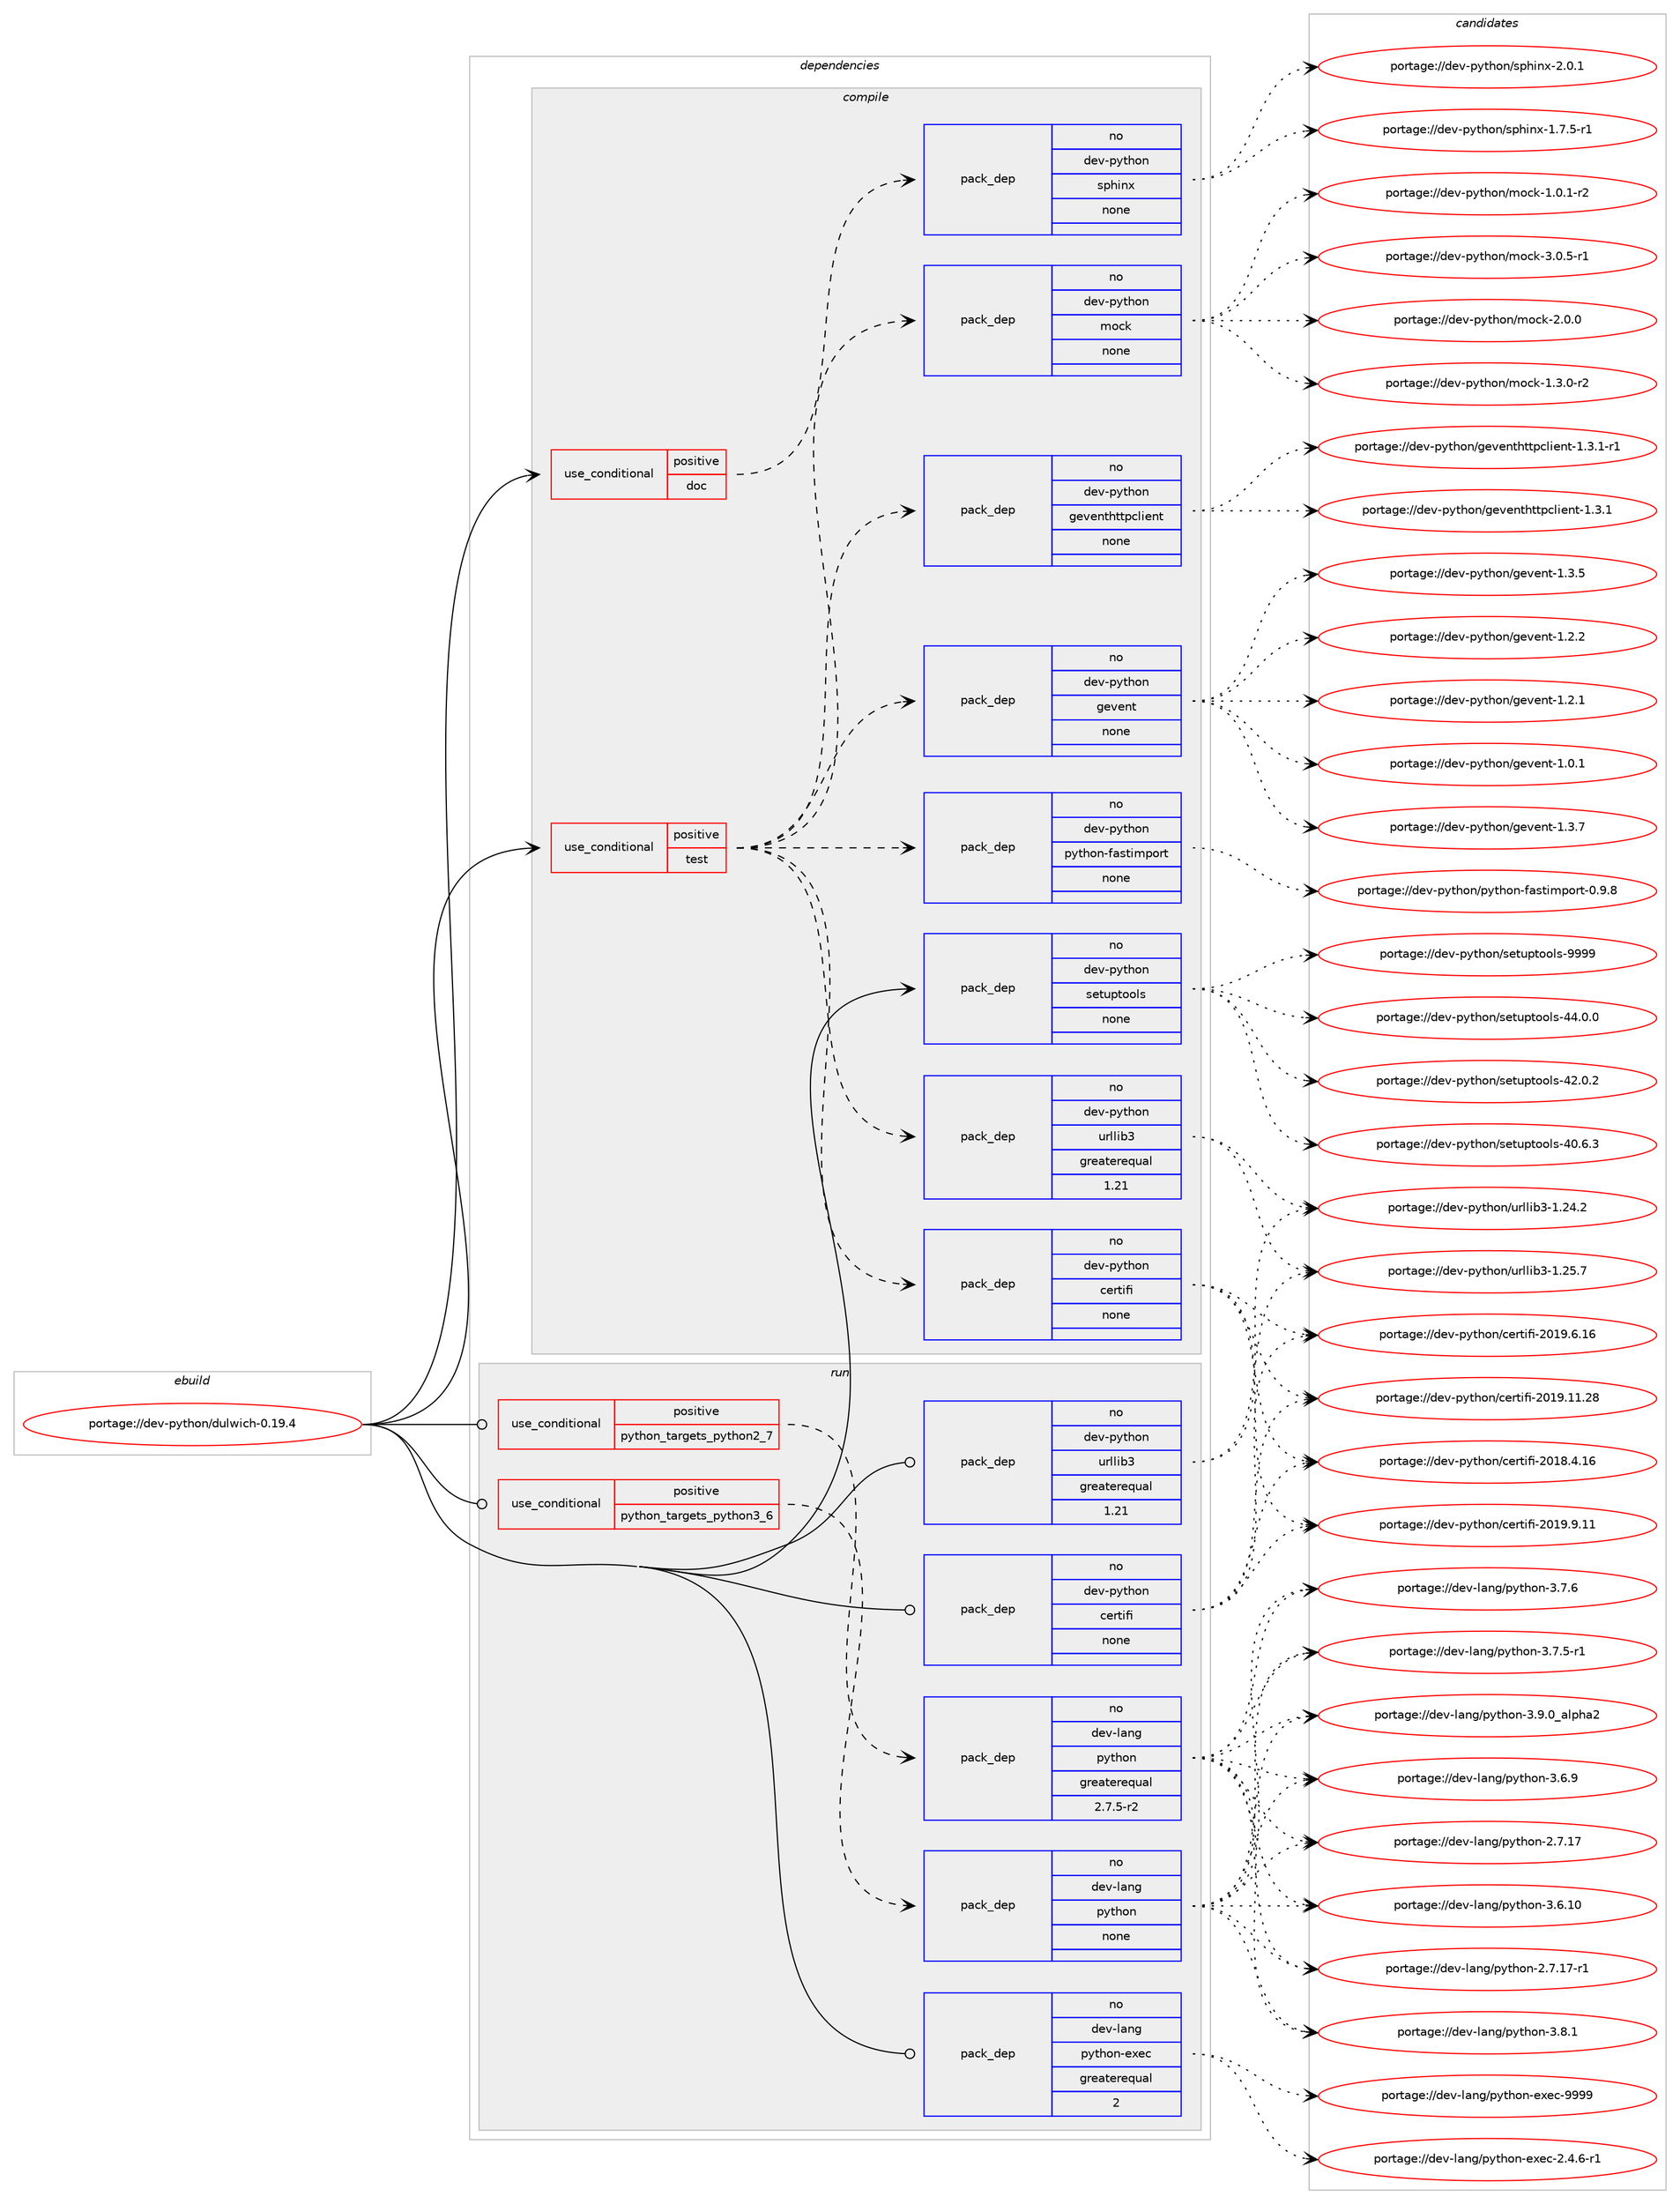 digraph prolog {

# *************
# Graph options
# *************

newrank=true;
concentrate=true;
compound=true;
graph [rankdir=LR,fontname=Helvetica,fontsize=10,ranksep=1.5];#, ranksep=2.5, nodesep=0.2];
edge  [arrowhead=vee];
node  [fontname=Helvetica,fontsize=10];

# **********
# The ebuild
# **********

subgraph cluster_leftcol {
color=gray;
rank=same;
label=<<i>ebuild</i>>;
id [label="portage://dev-python/dulwich-0.19.4", color=red, width=4, href="../dev-python/dulwich-0.19.4.svg"];
}

# ****************
# The dependencies
# ****************

subgraph cluster_midcol {
color=gray;
label=<<i>dependencies</i>>;
subgraph cluster_compile {
fillcolor="#eeeeee";
style=filled;
label=<<i>compile</i>>;
subgraph cond116458 {
dependency462874 [label=<<TABLE BORDER="0" CELLBORDER="1" CELLSPACING="0" CELLPADDING="4"><TR><TD ROWSPAN="3" CELLPADDING="10">use_conditional</TD></TR><TR><TD>positive</TD></TR><TR><TD>doc</TD></TR></TABLE>>, shape=none, color=red];
subgraph pack341424 {
dependency462875 [label=<<TABLE BORDER="0" CELLBORDER="1" CELLSPACING="0" CELLPADDING="4" WIDTH="220"><TR><TD ROWSPAN="6" CELLPADDING="30">pack_dep</TD></TR><TR><TD WIDTH="110">no</TD></TR><TR><TD>dev-python</TD></TR><TR><TD>sphinx</TD></TR><TR><TD>none</TD></TR><TR><TD></TD></TR></TABLE>>, shape=none, color=blue];
}
dependency462874:e -> dependency462875:w [weight=20,style="dashed",arrowhead="vee"];
}
id:e -> dependency462874:w [weight=20,style="solid",arrowhead="vee"];
subgraph cond116459 {
dependency462876 [label=<<TABLE BORDER="0" CELLBORDER="1" CELLSPACING="0" CELLPADDING="4"><TR><TD ROWSPAN="3" CELLPADDING="10">use_conditional</TD></TR><TR><TD>positive</TD></TR><TR><TD>test</TD></TR></TABLE>>, shape=none, color=red];
subgraph pack341425 {
dependency462877 [label=<<TABLE BORDER="0" CELLBORDER="1" CELLSPACING="0" CELLPADDING="4" WIDTH="220"><TR><TD ROWSPAN="6" CELLPADDING="30">pack_dep</TD></TR><TR><TD WIDTH="110">no</TD></TR><TR><TD>dev-python</TD></TR><TR><TD>certifi</TD></TR><TR><TD>none</TD></TR><TR><TD></TD></TR></TABLE>>, shape=none, color=blue];
}
dependency462876:e -> dependency462877:w [weight=20,style="dashed",arrowhead="vee"];
subgraph pack341426 {
dependency462878 [label=<<TABLE BORDER="0" CELLBORDER="1" CELLSPACING="0" CELLPADDING="4" WIDTH="220"><TR><TD ROWSPAN="6" CELLPADDING="30">pack_dep</TD></TR><TR><TD WIDTH="110">no</TD></TR><TR><TD>dev-python</TD></TR><TR><TD>urllib3</TD></TR><TR><TD>greaterequal</TD></TR><TR><TD>1.21</TD></TR></TABLE>>, shape=none, color=blue];
}
dependency462876:e -> dependency462878:w [weight=20,style="dashed",arrowhead="vee"];
subgraph pack341427 {
dependency462879 [label=<<TABLE BORDER="0" CELLBORDER="1" CELLSPACING="0" CELLPADDING="4" WIDTH="220"><TR><TD ROWSPAN="6" CELLPADDING="30">pack_dep</TD></TR><TR><TD WIDTH="110">no</TD></TR><TR><TD>dev-python</TD></TR><TR><TD>gevent</TD></TR><TR><TD>none</TD></TR><TR><TD></TD></TR></TABLE>>, shape=none, color=blue];
}
dependency462876:e -> dependency462879:w [weight=20,style="dashed",arrowhead="vee"];
subgraph pack341428 {
dependency462880 [label=<<TABLE BORDER="0" CELLBORDER="1" CELLSPACING="0" CELLPADDING="4" WIDTH="220"><TR><TD ROWSPAN="6" CELLPADDING="30">pack_dep</TD></TR><TR><TD WIDTH="110">no</TD></TR><TR><TD>dev-python</TD></TR><TR><TD>geventhttpclient</TD></TR><TR><TD>none</TD></TR><TR><TD></TD></TR></TABLE>>, shape=none, color=blue];
}
dependency462876:e -> dependency462880:w [weight=20,style="dashed",arrowhead="vee"];
subgraph pack341429 {
dependency462881 [label=<<TABLE BORDER="0" CELLBORDER="1" CELLSPACING="0" CELLPADDING="4" WIDTH="220"><TR><TD ROWSPAN="6" CELLPADDING="30">pack_dep</TD></TR><TR><TD WIDTH="110">no</TD></TR><TR><TD>dev-python</TD></TR><TR><TD>mock</TD></TR><TR><TD>none</TD></TR><TR><TD></TD></TR></TABLE>>, shape=none, color=blue];
}
dependency462876:e -> dependency462881:w [weight=20,style="dashed",arrowhead="vee"];
subgraph pack341430 {
dependency462882 [label=<<TABLE BORDER="0" CELLBORDER="1" CELLSPACING="0" CELLPADDING="4" WIDTH="220"><TR><TD ROWSPAN="6" CELLPADDING="30">pack_dep</TD></TR><TR><TD WIDTH="110">no</TD></TR><TR><TD>dev-python</TD></TR><TR><TD>python-fastimport</TD></TR><TR><TD>none</TD></TR><TR><TD></TD></TR></TABLE>>, shape=none, color=blue];
}
dependency462876:e -> dependency462882:w [weight=20,style="dashed",arrowhead="vee"];
}
id:e -> dependency462876:w [weight=20,style="solid",arrowhead="vee"];
subgraph pack341431 {
dependency462883 [label=<<TABLE BORDER="0" CELLBORDER="1" CELLSPACING="0" CELLPADDING="4" WIDTH="220"><TR><TD ROWSPAN="6" CELLPADDING="30">pack_dep</TD></TR><TR><TD WIDTH="110">no</TD></TR><TR><TD>dev-python</TD></TR><TR><TD>setuptools</TD></TR><TR><TD>none</TD></TR><TR><TD></TD></TR></TABLE>>, shape=none, color=blue];
}
id:e -> dependency462883:w [weight=20,style="solid",arrowhead="vee"];
}
subgraph cluster_compileandrun {
fillcolor="#eeeeee";
style=filled;
label=<<i>compile and run</i>>;
}
subgraph cluster_run {
fillcolor="#eeeeee";
style=filled;
label=<<i>run</i>>;
subgraph cond116460 {
dependency462884 [label=<<TABLE BORDER="0" CELLBORDER="1" CELLSPACING="0" CELLPADDING="4"><TR><TD ROWSPAN="3" CELLPADDING="10">use_conditional</TD></TR><TR><TD>positive</TD></TR><TR><TD>python_targets_python2_7</TD></TR></TABLE>>, shape=none, color=red];
subgraph pack341432 {
dependency462885 [label=<<TABLE BORDER="0" CELLBORDER="1" CELLSPACING="0" CELLPADDING="4" WIDTH="220"><TR><TD ROWSPAN="6" CELLPADDING="30">pack_dep</TD></TR><TR><TD WIDTH="110">no</TD></TR><TR><TD>dev-lang</TD></TR><TR><TD>python</TD></TR><TR><TD>greaterequal</TD></TR><TR><TD>2.7.5-r2</TD></TR></TABLE>>, shape=none, color=blue];
}
dependency462884:e -> dependency462885:w [weight=20,style="dashed",arrowhead="vee"];
}
id:e -> dependency462884:w [weight=20,style="solid",arrowhead="odot"];
subgraph cond116461 {
dependency462886 [label=<<TABLE BORDER="0" CELLBORDER="1" CELLSPACING="0" CELLPADDING="4"><TR><TD ROWSPAN="3" CELLPADDING="10">use_conditional</TD></TR><TR><TD>positive</TD></TR><TR><TD>python_targets_python3_6</TD></TR></TABLE>>, shape=none, color=red];
subgraph pack341433 {
dependency462887 [label=<<TABLE BORDER="0" CELLBORDER="1" CELLSPACING="0" CELLPADDING="4" WIDTH="220"><TR><TD ROWSPAN="6" CELLPADDING="30">pack_dep</TD></TR><TR><TD WIDTH="110">no</TD></TR><TR><TD>dev-lang</TD></TR><TR><TD>python</TD></TR><TR><TD>none</TD></TR><TR><TD></TD></TR></TABLE>>, shape=none, color=blue];
}
dependency462886:e -> dependency462887:w [weight=20,style="dashed",arrowhead="vee"];
}
id:e -> dependency462886:w [weight=20,style="solid",arrowhead="odot"];
subgraph pack341434 {
dependency462888 [label=<<TABLE BORDER="0" CELLBORDER="1" CELLSPACING="0" CELLPADDING="4" WIDTH="220"><TR><TD ROWSPAN="6" CELLPADDING="30">pack_dep</TD></TR><TR><TD WIDTH="110">no</TD></TR><TR><TD>dev-lang</TD></TR><TR><TD>python-exec</TD></TR><TR><TD>greaterequal</TD></TR><TR><TD>2</TD></TR></TABLE>>, shape=none, color=blue];
}
id:e -> dependency462888:w [weight=20,style="solid",arrowhead="odot"];
subgraph pack341435 {
dependency462889 [label=<<TABLE BORDER="0" CELLBORDER="1" CELLSPACING="0" CELLPADDING="4" WIDTH="220"><TR><TD ROWSPAN="6" CELLPADDING="30">pack_dep</TD></TR><TR><TD WIDTH="110">no</TD></TR><TR><TD>dev-python</TD></TR><TR><TD>certifi</TD></TR><TR><TD>none</TD></TR><TR><TD></TD></TR></TABLE>>, shape=none, color=blue];
}
id:e -> dependency462889:w [weight=20,style="solid",arrowhead="odot"];
subgraph pack341436 {
dependency462890 [label=<<TABLE BORDER="0" CELLBORDER="1" CELLSPACING="0" CELLPADDING="4" WIDTH="220"><TR><TD ROWSPAN="6" CELLPADDING="30">pack_dep</TD></TR><TR><TD WIDTH="110">no</TD></TR><TR><TD>dev-python</TD></TR><TR><TD>urllib3</TD></TR><TR><TD>greaterequal</TD></TR><TR><TD>1.21</TD></TR></TABLE>>, shape=none, color=blue];
}
id:e -> dependency462890:w [weight=20,style="solid",arrowhead="odot"];
}
}

# **************
# The candidates
# **************

subgraph cluster_choices {
rank=same;
color=gray;
label=<<i>candidates</i>>;

subgraph choice341424 {
color=black;
nodesep=1;
choice1001011184511212111610411111047115112104105110120455046484649 [label="portage://dev-python/sphinx-2.0.1", color=red, width=4,href="../dev-python/sphinx-2.0.1.svg"];
choice10010111845112121116104111110471151121041051101204549465546534511449 [label="portage://dev-python/sphinx-1.7.5-r1", color=red, width=4,href="../dev-python/sphinx-1.7.5-r1.svg"];
dependency462875:e -> choice1001011184511212111610411111047115112104105110120455046484649:w [style=dotted,weight="100"];
dependency462875:e -> choice10010111845112121116104111110471151121041051101204549465546534511449:w [style=dotted,weight="100"];
}
subgraph choice341425 {
color=black;
nodesep=1;
choice10010111845112121116104111110479910111411610510210545504849574657464949 [label="portage://dev-python/certifi-2019.9.11", color=red, width=4,href="../dev-python/certifi-2019.9.11.svg"];
choice10010111845112121116104111110479910111411610510210545504849574654464954 [label="portage://dev-python/certifi-2019.6.16", color=red, width=4,href="../dev-python/certifi-2019.6.16.svg"];
choice1001011184511212111610411111047991011141161051021054550484957464949465056 [label="portage://dev-python/certifi-2019.11.28", color=red, width=4,href="../dev-python/certifi-2019.11.28.svg"];
choice10010111845112121116104111110479910111411610510210545504849564652464954 [label="portage://dev-python/certifi-2018.4.16", color=red, width=4,href="../dev-python/certifi-2018.4.16.svg"];
dependency462877:e -> choice10010111845112121116104111110479910111411610510210545504849574657464949:w [style=dotted,weight="100"];
dependency462877:e -> choice10010111845112121116104111110479910111411610510210545504849574654464954:w [style=dotted,weight="100"];
dependency462877:e -> choice1001011184511212111610411111047991011141161051021054550484957464949465056:w [style=dotted,weight="100"];
dependency462877:e -> choice10010111845112121116104111110479910111411610510210545504849564652464954:w [style=dotted,weight="100"];
}
subgraph choice341426 {
color=black;
nodesep=1;
choice1001011184511212111610411111047117114108108105985145494650534655 [label="portage://dev-python/urllib3-1.25.7", color=red, width=4,href="../dev-python/urllib3-1.25.7.svg"];
choice1001011184511212111610411111047117114108108105985145494650524650 [label="portage://dev-python/urllib3-1.24.2", color=red, width=4,href="../dev-python/urllib3-1.24.2.svg"];
dependency462878:e -> choice1001011184511212111610411111047117114108108105985145494650534655:w [style=dotted,weight="100"];
dependency462878:e -> choice1001011184511212111610411111047117114108108105985145494650524650:w [style=dotted,weight="100"];
}
subgraph choice341427 {
color=black;
nodesep=1;
choice1001011184511212111610411111047103101118101110116454946514655 [label="portage://dev-python/gevent-1.3.7", color=red, width=4,href="../dev-python/gevent-1.3.7.svg"];
choice1001011184511212111610411111047103101118101110116454946514653 [label="portage://dev-python/gevent-1.3.5", color=red, width=4,href="../dev-python/gevent-1.3.5.svg"];
choice1001011184511212111610411111047103101118101110116454946504650 [label="portage://dev-python/gevent-1.2.2", color=red, width=4,href="../dev-python/gevent-1.2.2.svg"];
choice1001011184511212111610411111047103101118101110116454946504649 [label="portage://dev-python/gevent-1.2.1", color=red, width=4,href="../dev-python/gevent-1.2.1.svg"];
choice1001011184511212111610411111047103101118101110116454946484649 [label="portage://dev-python/gevent-1.0.1", color=red, width=4,href="../dev-python/gevent-1.0.1.svg"];
dependency462879:e -> choice1001011184511212111610411111047103101118101110116454946514655:w [style=dotted,weight="100"];
dependency462879:e -> choice1001011184511212111610411111047103101118101110116454946514653:w [style=dotted,weight="100"];
dependency462879:e -> choice1001011184511212111610411111047103101118101110116454946504650:w [style=dotted,weight="100"];
dependency462879:e -> choice1001011184511212111610411111047103101118101110116454946504649:w [style=dotted,weight="100"];
dependency462879:e -> choice1001011184511212111610411111047103101118101110116454946484649:w [style=dotted,weight="100"];
}
subgraph choice341428 {
color=black;
nodesep=1;
choice1001011184511212111610411111047103101118101110116104116116112991081051011101164549465146494511449 [label="portage://dev-python/geventhttpclient-1.3.1-r1", color=red, width=4,href="../dev-python/geventhttpclient-1.3.1-r1.svg"];
choice100101118451121211161041111104710310111810111011610411611611299108105101110116454946514649 [label="portage://dev-python/geventhttpclient-1.3.1", color=red, width=4,href="../dev-python/geventhttpclient-1.3.1.svg"];
dependency462880:e -> choice1001011184511212111610411111047103101118101110116104116116112991081051011101164549465146494511449:w [style=dotted,weight="100"];
dependency462880:e -> choice100101118451121211161041111104710310111810111011610411611611299108105101110116454946514649:w [style=dotted,weight="100"];
}
subgraph choice341429 {
color=black;
nodesep=1;
choice1001011184511212111610411111047109111991074551464846534511449 [label="portage://dev-python/mock-3.0.5-r1", color=red, width=4,href="../dev-python/mock-3.0.5-r1.svg"];
choice100101118451121211161041111104710911199107455046484648 [label="portage://dev-python/mock-2.0.0", color=red, width=4,href="../dev-python/mock-2.0.0.svg"];
choice1001011184511212111610411111047109111991074549465146484511450 [label="portage://dev-python/mock-1.3.0-r2", color=red, width=4,href="../dev-python/mock-1.3.0-r2.svg"];
choice1001011184511212111610411111047109111991074549464846494511450 [label="portage://dev-python/mock-1.0.1-r2", color=red, width=4,href="../dev-python/mock-1.0.1-r2.svg"];
dependency462881:e -> choice1001011184511212111610411111047109111991074551464846534511449:w [style=dotted,weight="100"];
dependency462881:e -> choice100101118451121211161041111104710911199107455046484648:w [style=dotted,weight="100"];
dependency462881:e -> choice1001011184511212111610411111047109111991074549465146484511450:w [style=dotted,weight="100"];
dependency462881:e -> choice1001011184511212111610411111047109111991074549464846494511450:w [style=dotted,weight="100"];
}
subgraph choice341430 {
color=black;
nodesep=1;
choice10010111845112121116104111110471121211161041111104510297115116105109112111114116454846574656 [label="portage://dev-python/python-fastimport-0.9.8", color=red, width=4,href="../dev-python/python-fastimport-0.9.8.svg"];
dependency462882:e -> choice10010111845112121116104111110471121211161041111104510297115116105109112111114116454846574656:w [style=dotted,weight="100"];
}
subgraph choice341431 {
color=black;
nodesep=1;
choice10010111845112121116104111110471151011161171121161111111081154557575757 [label="portage://dev-python/setuptools-9999", color=red, width=4,href="../dev-python/setuptools-9999.svg"];
choice100101118451121211161041111104711510111611711211611111110811545525246484648 [label="portage://dev-python/setuptools-44.0.0", color=red, width=4,href="../dev-python/setuptools-44.0.0.svg"];
choice100101118451121211161041111104711510111611711211611111110811545525046484650 [label="portage://dev-python/setuptools-42.0.2", color=red, width=4,href="../dev-python/setuptools-42.0.2.svg"];
choice100101118451121211161041111104711510111611711211611111110811545524846544651 [label="portage://dev-python/setuptools-40.6.3", color=red, width=4,href="../dev-python/setuptools-40.6.3.svg"];
dependency462883:e -> choice10010111845112121116104111110471151011161171121161111111081154557575757:w [style=dotted,weight="100"];
dependency462883:e -> choice100101118451121211161041111104711510111611711211611111110811545525246484648:w [style=dotted,weight="100"];
dependency462883:e -> choice100101118451121211161041111104711510111611711211611111110811545525046484650:w [style=dotted,weight="100"];
dependency462883:e -> choice100101118451121211161041111104711510111611711211611111110811545524846544651:w [style=dotted,weight="100"];
}
subgraph choice341432 {
color=black;
nodesep=1;
choice10010111845108971101034711212111610411111045514657464895971081121049750 [label="portage://dev-lang/python-3.9.0_alpha2", color=red, width=4,href="../dev-lang/python-3.9.0_alpha2.svg"];
choice100101118451089711010347112121116104111110455146564649 [label="portage://dev-lang/python-3.8.1", color=red, width=4,href="../dev-lang/python-3.8.1.svg"];
choice100101118451089711010347112121116104111110455146554654 [label="portage://dev-lang/python-3.7.6", color=red, width=4,href="../dev-lang/python-3.7.6.svg"];
choice1001011184510897110103471121211161041111104551465546534511449 [label="portage://dev-lang/python-3.7.5-r1", color=red, width=4,href="../dev-lang/python-3.7.5-r1.svg"];
choice100101118451089711010347112121116104111110455146544657 [label="portage://dev-lang/python-3.6.9", color=red, width=4,href="../dev-lang/python-3.6.9.svg"];
choice10010111845108971101034711212111610411111045514654464948 [label="portage://dev-lang/python-3.6.10", color=red, width=4,href="../dev-lang/python-3.6.10.svg"];
choice100101118451089711010347112121116104111110455046554649554511449 [label="portage://dev-lang/python-2.7.17-r1", color=red, width=4,href="../dev-lang/python-2.7.17-r1.svg"];
choice10010111845108971101034711212111610411111045504655464955 [label="portage://dev-lang/python-2.7.17", color=red, width=4,href="../dev-lang/python-2.7.17.svg"];
dependency462885:e -> choice10010111845108971101034711212111610411111045514657464895971081121049750:w [style=dotted,weight="100"];
dependency462885:e -> choice100101118451089711010347112121116104111110455146564649:w [style=dotted,weight="100"];
dependency462885:e -> choice100101118451089711010347112121116104111110455146554654:w [style=dotted,weight="100"];
dependency462885:e -> choice1001011184510897110103471121211161041111104551465546534511449:w [style=dotted,weight="100"];
dependency462885:e -> choice100101118451089711010347112121116104111110455146544657:w [style=dotted,weight="100"];
dependency462885:e -> choice10010111845108971101034711212111610411111045514654464948:w [style=dotted,weight="100"];
dependency462885:e -> choice100101118451089711010347112121116104111110455046554649554511449:w [style=dotted,weight="100"];
dependency462885:e -> choice10010111845108971101034711212111610411111045504655464955:w [style=dotted,weight="100"];
}
subgraph choice341433 {
color=black;
nodesep=1;
choice10010111845108971101034711212111610411111045514657464895971081121049750 [label="portage://dev-lang/python-3.9.0_alpha2", color=red, width=4,href="../dev-lang/python-3.9.0_alpha2.svg"];
choice100101118451089711010347112121116104111110455146564649 [label="portage://dev-lang/python-3.8.1", color=red, width=4,href="../dev-lang/python-3.8.1.svg"];
choice100101118451089711010347112121116104111110455146554654 [label="portage://dev-lang/python-3.7.6", color=red, width=4,href="../dev-lang/python-3.7.6.svg"];
choice1001011184510897110103471121211161041111104551465546534511449 [label="portage://dev-lang/python-3.7.5-r1", color=red, width=4,href="../dev-lang/python-3.7.5-r1.svg"];
choice100101118451089711010347112121116104111110455146544657 [label="portage://dev-lang/python-3.6.9", color=red, width=4,href="../dev-lang/python-3.6.9.svg"];
choice10010111845108971101034711212111610411111045514654464948 [label="portage://dev-lang/python-3.6.10", color=red, width=4,href="../dev-lang/python-3.6.10.svg"];
choice100101118451089711010347112121116104111110455046554649554511449 [label="portage://dev-lang/python-2.7.17-r1", color=red, width=4,href="../dev-lang/python-2.7.17-r1.svg"];
choice10010111845108971101034711212111610411111045504655464955 [label="portage://dev-lang/python-2.7.17", color=red, width=4,href="../dev-lang/python-2.7.17.svg"];
dependency462887:e -> choice10010111845108971101034711212111610411111045514657464895971081121049750:w [style=dotted,weight="100"];
dependency462887:e -> choice100101118451089711010347112121116104111110455146564649:w [style=dotted,weight="100"];
dependency462887:e -> choice100101118451089711010347112121116104111110455146554654:w [style=dotted,weight="100"];
dependency462887:e -> choice1001011184510897110103471121211161041111104551465546534511449:w [style=dotted,weight="100"];
dependency462887:e -> choice100101118451089711010347112121116104111110455146544657:w [style=dotted,weight="100"];
dependency462887:e -> choice10010111845108971101034711212111610411111045514654464948:w [style=dotted,weight="100"];
dependency462887:e -> choice100101118451089711010347112121116104111110455046554649554511449:w [style=dotted,weight="100"];
dependency462887:e -> choice10010111845108971101034711212111610411111045504655464955:w [style=dotted,weight="100"];
}
subgraph choice341434 {
color=black;
nodesep=1;
choice10010111845108971101034711212111610411111045101120101994557575757 [label="portage://dev-lang/python-exec-9999", color=red, width=4,href="../dev-lang/python-exec-9999.svg"];
choice10010111845108971101034711212111610411111045101120101994550465246544511449 [label="portage://dev-lang/python-exec-2.4.6-r1", color=red, width=4,href="../dev-lang/python-exec-2.4.6-r1.svg"];
dependency462888:e -> choice10010111845108971101034711212111610411111045101120101994557575757:w [style=dotted,weight="100"];
dependency462888:e -> choice10010111845108971101034711212111610411111045101120101994550465246544511449:w [style=dotted,weight="100"];
}
subgraph choice341435 {
color=black;
nodesep=1;
choice10010111845112121116104111110479910111411610510210545504849574657464949 [label="portage://dev-python/certifi-2019.9.11", color=red, width=4,href="../dev-python/certifi-2019.9.11.svg"];
choice10010111845112121116104111110479910111411610510210545504849574654464954 [label="portage://dev-python/certifi-2019.6.16", color=red, width=4,href="../dev-python/certifi-2019.6.16.svg"];
choice1001011184511212111610411111047991011141161051021054550484957464949465056 [label="portage://dev-python/certifi-2019.11.28", color=red, width=4,href="../dev-python/certifi-2019.11.28.svg"];
choice10010111845112121116104111110479910111411610510210545504849564652464954 [label="portage://dev-python/certifi-2018.4.16", color=red, width=4,href="../dev-python/certifi-2018.4.16.svg"];
dependency462889:e -> choice10010111845112121116104111110479910111411610510210545504849574657464949:w [style=dotted,weight="100"];
dependency462889:e -> choice10010111845112121116104111110479910111411610510210545504849574654464954:w [style=dotted,weight="100"];
dependency462889:e -> choice1001011184511212111610411111047991011141161051021054550484957464949465056:w [style=dotted,weight="100"];
dependency462889:e -> choice10010111845112121116104111110479910111411610510210545504849564652464954:w [style=dotted,weight="100"];
}
subgraph choice341436 {
color=black;
nodesep=1;
choice1001011184511212111610411111047117114108108105985145494650534655 [label="portage://dev-python/urllib3-1.25.7", color=red, width=4,href="../dev-python/urllib3-1.25.7.svg"];
choice1001011184511212111610411111047117114108108105985145494650524650 [label="portage://dev-python/urllib3-1.24.2", color=red, width=4,href="../dev-python/urllib3-1.24.2.svg"];
dependency462890:e -> choice1001011184511212111610411111047117114108108105985145494650534655:w [style=dotted,weight="100"];
dependency462890:e -> choice1001011184511212111610411111047117114108108105985145494650524650:w [style=dotted,weight="100"];
}
}

}
